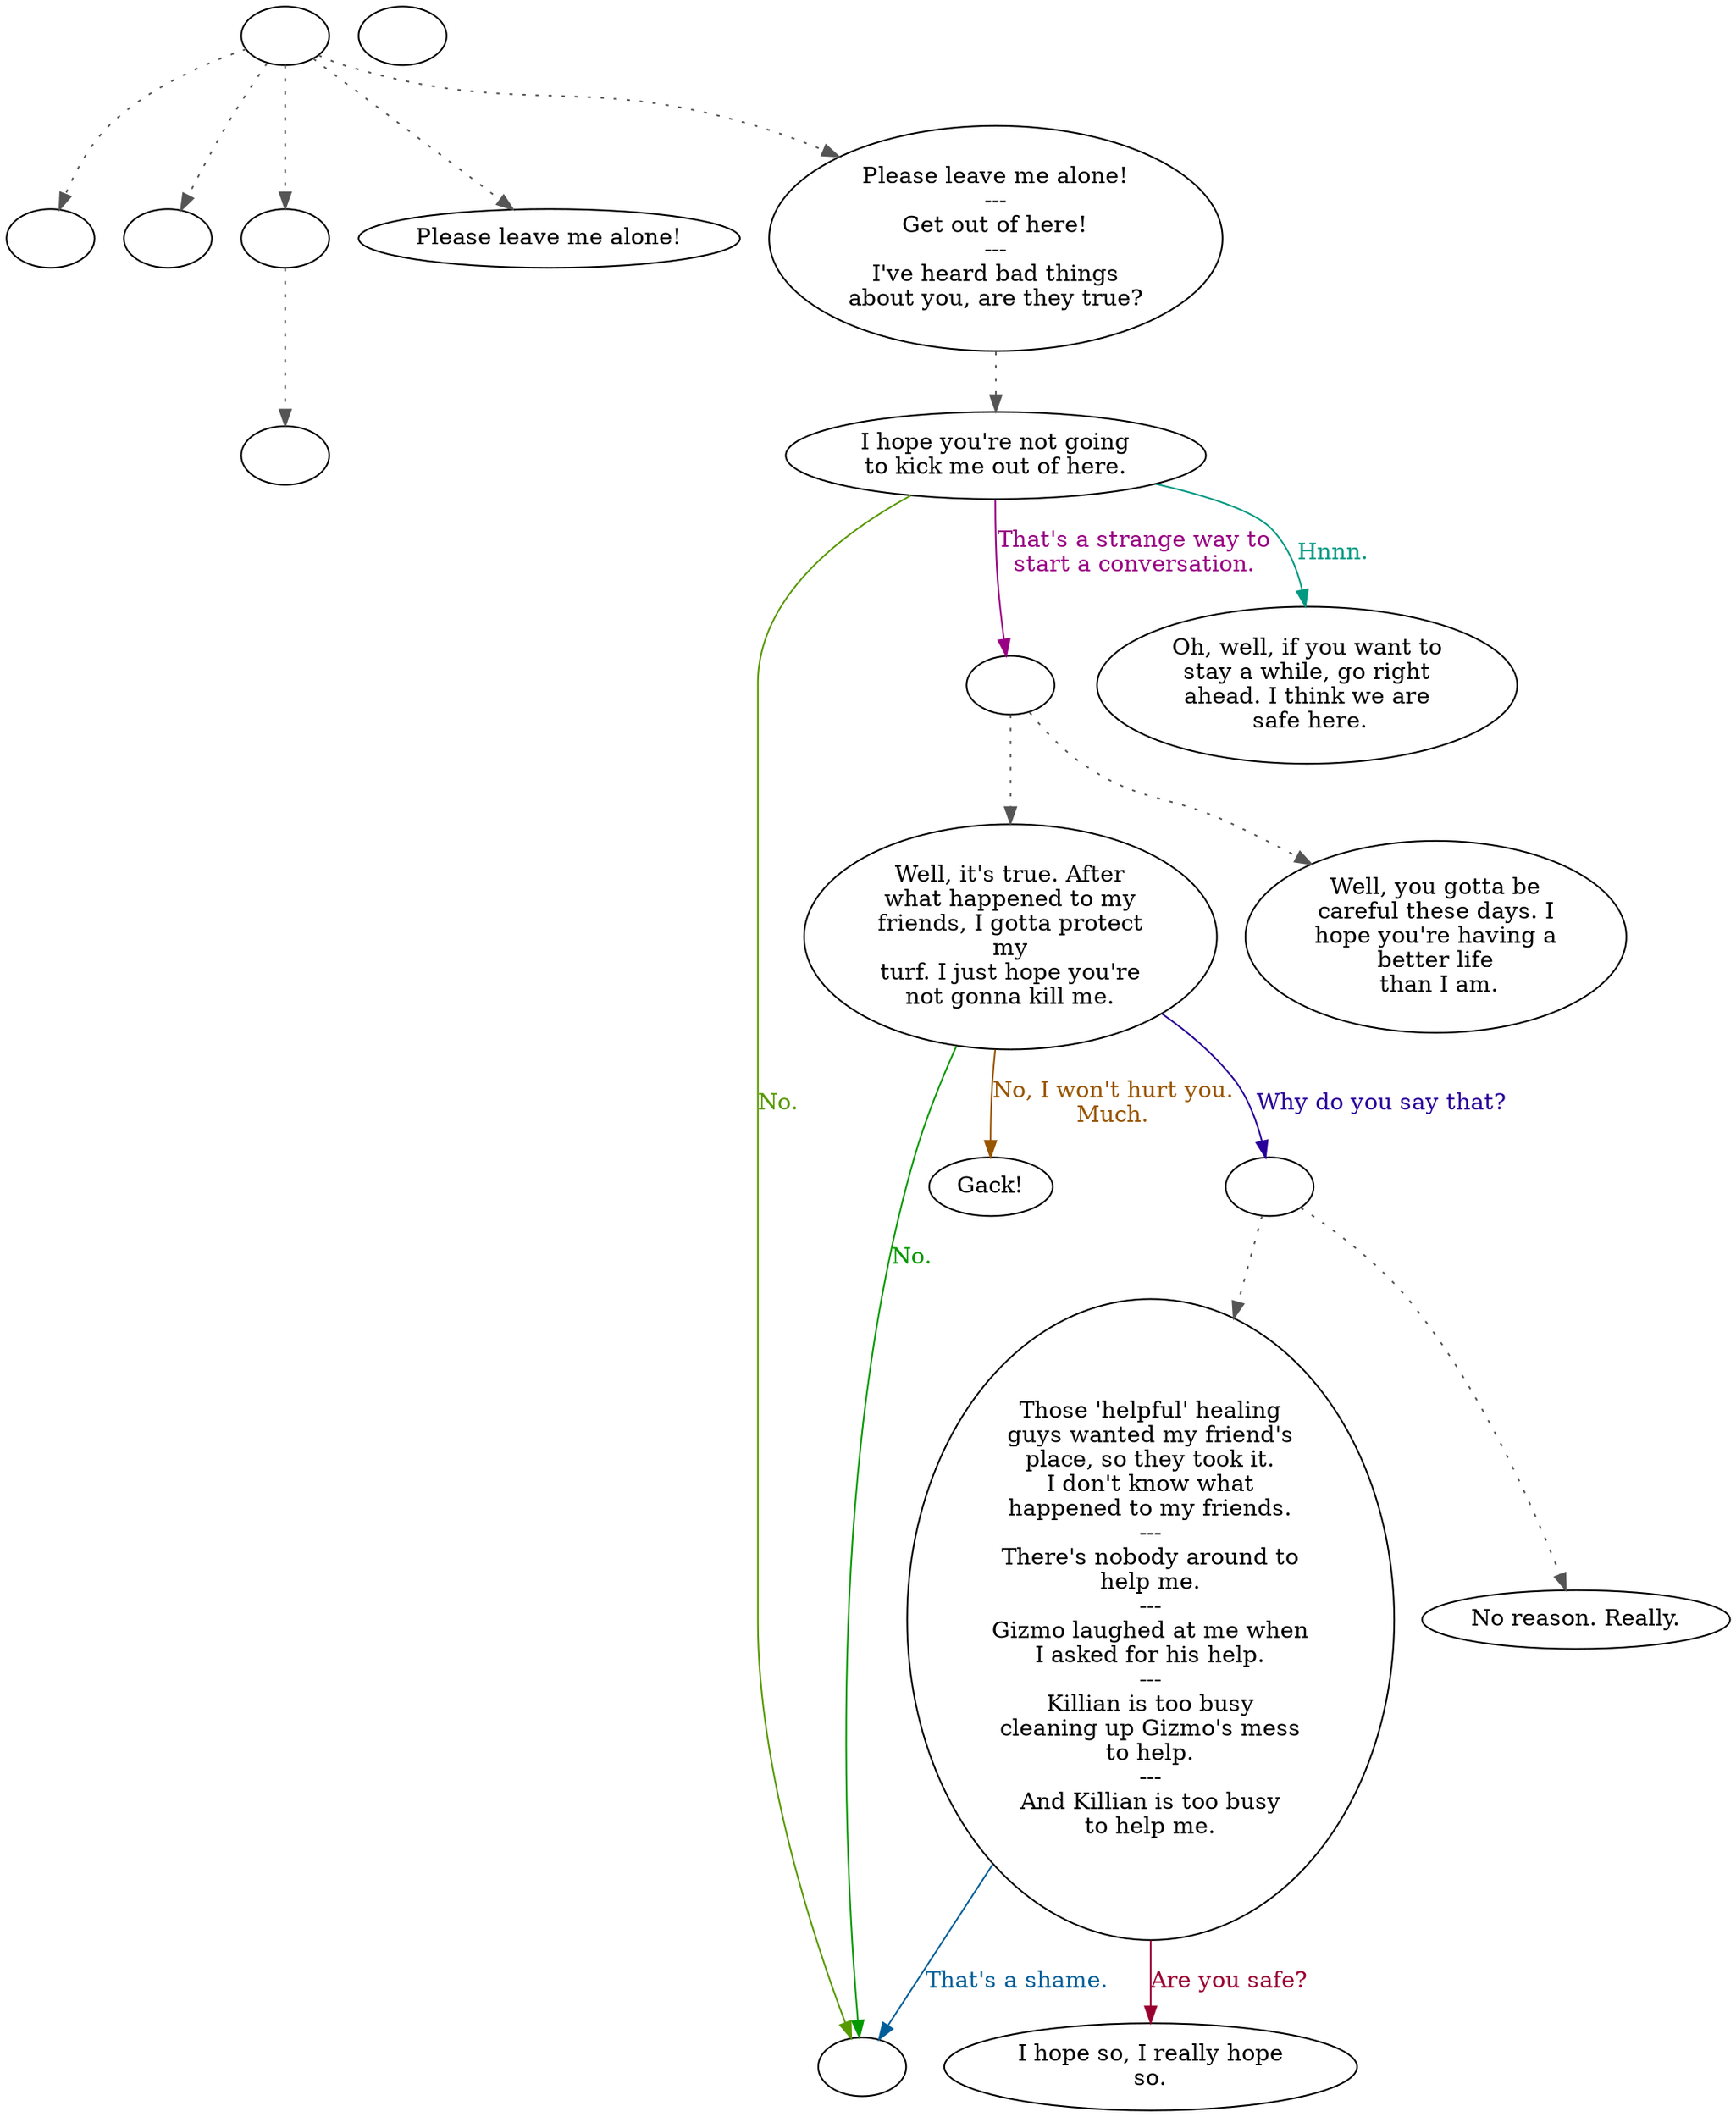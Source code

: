 digraph PEASANTC {
  "start" [style=filled       fillcolor="#FFFFFF"       color="#000000"]
  "start" -> "destroy_p_proc" [style=dotted color="#555555"]
  "start" -> "map_enter_p_proc" [style=dotted color="#555555"]
  "start" -> "map_update_p_proc" [style=dotted color="#555555"]
  "start" -> "pickup_p_proc" [style=dotted color="#555555"]
  "start" -> "talk_p_proc" [style=dotted color="#555555"]
  "start" [label=""]
  "damage_p_proc" [style=filled       fillcolor="#FFFFFF"       color="#000000"]
  "damage_p_proc" [label=""]
  "destroy_p_proc" [style=filled       fillcolor="#FFFFFF"       color="#000000"]
  "destroy_p_proc" [label=""]
  "map_enter_p_proc" [style=filled       fillcolor="#FFFFFF"       color="#000000"]
  "map_enter_p_proc" [label=""]
  "map_update_p_proc" [style=filled       fillcolor="#FFFFFF"       color="#000000"]
  "map_update_p_proc" -> "sleeping" [style=dotted color="#555555"]
  "map_update_p_proc" [label=""]
  "pickup_p_proc" [style=filled       fillcolor="#FFFFFF"       color="#000000"]
  "pickup_p_proc" [label="Please leave me alone!"]
  "talk_p_proc" [style=filled       fillcolor="#FFFFFF"       color="#000000"]
  "talk_p_proc" -> "PeasantC00" [style=dotted color="#555555"]
  "talk_p_proc" [label="Please leave me alone!\n---\nGet out of here!\n---\nI've heard bad things\nabout you, are they true?"]
  "PeasantC00" [style=filled       fillcolor="#FFFFFF"       color="#000000"]
  "PeasantC00" [label="I hope you're not going\nto kick me out of here."]
  "PeasantC00" -> "PeasantCEnd" [label="No." color="#579900" fontcolor="#579900"]
  "PeasantC00" -> "PeasantC00a" [label="That's a strange way to\nstart a conversation." color="#990084" fontcolor="#990084"]
  "PeasantC00" -> "PeasantC01" [label="Hnnn." color="#009981" fontcolor="#009981"]
  "PeasantC00a" [style=filled       fillcolor="#FFFFFF"       color="#000000"]
  "PeasantC00a" -> "PeasantC03" [style=dotted color="#555555"]
  "PeasantC00a" -> "PeasantC02" [style=dotted color="#555555"]
  "PeasantC00a" [label=""]
  "PeasantC01" [style=filled       fillcolor="#FFFFFF"       color="#000000"]
  "PeasantC01" [label="Oh, well, if you want to\nstay a while, go right\nahead. I think we are\n safe here."]
  "PeasantC02" [style=filled       fillcolor="#FFFFFF"       color="#000000"]
  "PeasantC02" [label="Well, you gotta be\ncareful these days. I\nhope you're having a\nbetter life\n than I am."]
  "PeasantC03" [style=filled       fillcolor="#FFFFFF"       color="#000000"]
  "PeasantC03" [label="Well, it's true. After\nwhat happened to my\nfriends, I gotta protect\nmy\nturf. I just hope you're\nnot gonna kill me."]
  "PeasantC03" -> "PeasantC04" [label="No, I won't hurt you.\nMuch." color="#995500" fontcolor="#995500"]
  "PeasantC03" -> "PeasantC03a" [label="Why do you say that?" color="#280099" fontcolor="#280099"]
  "PeasantC03" -> "PeasantCEnd" [label="No." color="#059900" fontcolor="#059900"]
  "PeasantC03a" [style=filled       fillcolor="#FFFFFF"       color="#000000"]
  "PeasantC03a" -> "PeasantC06" [style=dotted color="#555555"]
  "PeasantC03a" -> "PeasantC05" [style=dotted color="#555555"]
  "PeasantC03a" [label=""]
  "PeasantC04" [style=filled       fillcolor="#FFFFFF"       color="#000000"]
  "PeasantC04" [label="Gack!"]
  "PeasantC05" [style=filled       fillcolor="#FFFFFF"       color="#000000"]
  "PeasantC05" [label="No reason. Really."]
  "PeasantC06" [style=filled       fillcolor="#FFFFFF"       color="#000000"]
  "PeasantC06" [label="Those 'helpful' healing\nguys wanted my friend's\nplace, so they took it.\nI don't know what\nhappened to my friends.\n---\nThere's nobody around to\nhelp me.\n---\nGizmo laughed at me when\nI asked for his help.\n---\nKillian is too busy\ncleaning up Gizmo's mess\nto help.\n---\nAnd Killian is too busy\nto help me."]
  "PeasantC06" -> "PeasantC07" [label="Are you safe?" color="#990031" fontcolor="#990031"]
  "PeasantC06" -> "PeasantCEnd" [label="That's a shame." color="#005E99" fontcolor="#005E99"]
  "PeasantC07" [style=filled       fillcolor="#FFFFFF"       color="#000000"]
  "PeasantC07" [label="I hope so, I really hope\nso."]
  "PeasantCEnd" [style=filled       fillcolor="#FFFFFF"       color="#000000"]
  "PeasantCEnd" [label=""]
  "sleeping" [style=filled       fillcolor="#FFFFFF"       color="#000000"]
  "sleeping" [label=""]
}